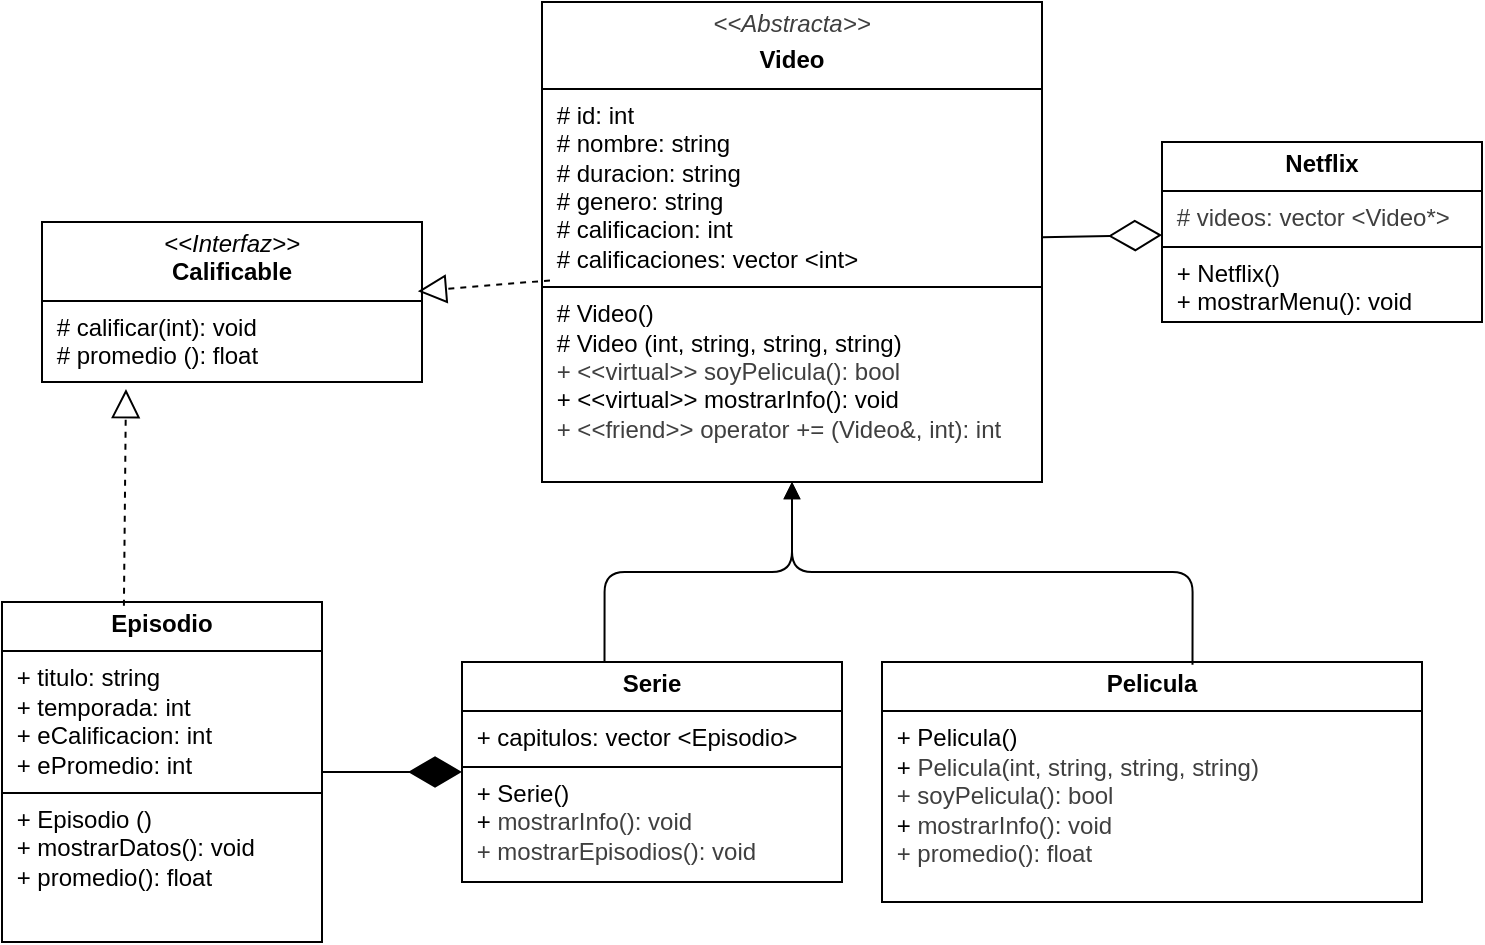 <mxfile>
    <diagram id="hK_icgFYnNFZb84XATj8" name="Page-1">
        <mxGraphModel dx="1048" dy="692" grid="1" gridSize="10" guides="1" tooltips="1" connect="1" arrows="1" fold="1" page="1" pageScale="1" pageWidth="827" pageHeight="1169" math="0" shadow="0">
            <root>
                <mxCell id="0"/>
                <mxCell id="1" parent="0"/>
                <mxCell id="2" value="&lt;p style=&quot;margin:0px;margin-top:4px;text-align:center;&quot;&gt;&lt;i&gt;&amp;lt;&amp;lt;Interfaz&amp;gt;&amp;gt;&lt;/i&gt;&lt;br&gt;&lt;b&gt;Calificable&lt;/b&gt;&lt;/p&gt;&lt;hr size=&quot;1&quot; style=&quot;border-style:solid;&quot;&gt;&lt;p style=&quot;margin:0px;margin-left:4px;&quot;&gt;&amp;nbsp;# calificar(int): void&lt;br&gt;&amp;nbsp;# promedio (): float&lt;/p&gt;" style="verticalAlign=top;align=left;overflow=fill;html=1;whiteSpace=wrap;" parent="1" vertex="1">
                    <mxGeometry x="150" y="150" width="190" height="80" as="geometry"/>
                </mxCell>
                <mxCell id="3" value="&lt;p style=&quot;margin:0px;margin-top:4px;text-align:center;&quot;&gt;&lt;i style=&quot;background-color: transparent; color: rgb(63, 63, 63); scrollbar-color: light-dark(#e2e2e2, #4b4b4b)&lt;br/&gt;&#x9;&#x9;&#x9;&#x9;&#x9;light-dark(#fbfbfb, var(--dark-panel-color));&quot;&gt;&amp;lt;&amp;lt;Abstracta&amp;gt;&amp;gt;&lt;/i&gt;&lt;/p&gt;&lt;p style=&quot;margin:0px;margin-top:4px;text-align:center;&quot;&gt;&lt;b&gt;Video&lt;/b&gt;&lt;/p&gt;&lt;hr size=&quot;1&quot; style=&quot;border-style:solid;&quot;&gt;&lt;p style=&quot;margin:0px;margin-left:4px;&quot;&gt;&amp;nbsp;# id: int&lt;/p&gt;&lt;p style=&quot;margin:0px;margin-left:4px;&quot;&gt;&amp;nbsp;# nombre: string&lt;/p&gt;&lt;p style=&quot;margin:0px;margin-left:4px;&quot;&gt;&amp;nbsp;# duracion: string&lt;/p&gt;&lt;p style=&quot;margin:0px;margin-left:4px;&quot;&gt;&amp;nbsp;# genero: string&lt;/p&gt;&lt;p style=&quot;margin:0px;margin-left:4px;&quot;&gt;&amp;nbsp;# calificacion: int&lt;/p&gt;&lt;p style=&quot;margin:0px;margin-left:4px;&quot;&gt;&amp;nbsp;# calificaciones: vector &amp;lt;int&amp;gt;&lt;/p&gt;&lt;hr size=&quot;1&quot; style=&quot;border-style:solid;&quot;&gt;&lt;p style=&quot;margin:0px;margin-left:4px;&quot;&gt;&amp;nbsp;# Video()&lt;/p&gt;&lt;p style=&quot;margin:0px;margin-left:4px;&quot;&gt;&amp;nbsp;# Video (int, string, string, string)&lt;/p&gt;&lt;p style=&quot;margin:0px;margin-left:4px;&quot;&gt;&lt;span style=&quot;color: rgb(63, 63, 63);&quot;&gt;&amp;nbsp;+ &amp;lt;&amp;lt;virtual&amp;gt;&amp;gt; soyPelicula(): bool&lt;/span&gt;&lt;br&gt;&lt;/p&gt;&lt;p style=&quot;margin:0px;margin-left:4px;&quot;&gt;&amp;nbsp;+ &amp;lt;&amp;lt;virtual&amp;gt;&amp;gt; mostrarInfo(): void&lt;/p&gt;&lt;p style=&quot;margin:0px;margin-left:4px;&quot;&gt;&amp;nbsp;&lt;span style=&quot;color: rgb(63, 63, 63); background-color: transparent;&quot;&gt;+ &amp;lt;&amp;lt;friend&amp;gt;&amp;gt; operator += (Video&amp;amp;, int): int&lt;/span&gt;&lt;/p&gt;" style="verticalAlign=top;align=left;overflow=fill;html=1;whiteSpace=wrap;" parent="1" vertex="1">
                    <mxGeometry x="400" y="40" width="250" height="240" as="geometry"/>
                </mxCell>
                <mxCell id="6" value="&lt;p style=&quot;margin:0px;margin-top:4px;text-align:center;&quot;&gt;&lt;b&gt;Episodio&lt;/b&gt;&lt;/p&gt;&lt;hr size=&quot;1&quot; style=&quot;border-style:solid;&quot;&gt;&lt;p style=&quot;margin:0px;margin-left:4px;&quot;&gt;&amp;nbsp;&lt;span style=&quot;background-color: transparent;&quot;&gt;+ titulo: string&lt;/span&gt;&lt;/p&gt;&lt;p style=&quot;margin:0px;margin-left:4px;&quot;&gt;&lt;span style=&quot;background-color: transparent;&quot;&gt;&amp;nbsp;+ temporada: int&lt;/span&gt;&lt;/p&gt;&lt;p style=&quot;margin:0px;margin-left:4px;&quot;&gt;&amp;nbsp;+ eCalificacion: int&lt;/p&gt;&lt;p style=&quot;margin:0px;margin-left:4px;&quot;&gt;&amp;nbsp;+ ePromedio: int&lt;/p&gt;&lt;hr size=&quot;1&quot; style=&quot;border-style:solid;&quot;&gt;&lt;p style=&quot;margin:0px;margin-left:4px;&quot;&gt;&amp;nbsp;+ Episodio ()&lt;/p&gt;&lt;p style=&quot;margin:0px;margin-left:4px;&quot;&gt;&amp;nbsp;+ mostrarDatos(): void&lt;/p&gt;&lt;p style=&quot;margin:0px;margin-left:4px;&quot;&gt;&amp;nbsp;+ promedio(): float&lt;/p&gt;" style="verticalAlign=top;align=left;overflow=fill;html=1;whiteSpace=wrap;" parent="1" vertex="1">
                    <mxGeometry x="130" y="340" width="160" height="170" as="geometry"/>
                </mxCell>
                <mxCell id="8" value="&lt;p style=&quot;margin:0px;margin-top:4px;text-align:center;&quot;&gt;&lt;b&gt;Serie&lt;/b&gt;&lt;/p&gt;&lt;hr size=&quot;1&quot; style=&quot;border-style:solid;&quot;&gt;&lt;p style=&quot;margin:0px;margin-left:4px;&quot;&gt;&amp;nbsp;+ capitulos: vector &amp;lt;Episodio&amp;gt;&lt;/p&gt;&lt;hr size=&quot;1&quot; style=&quot;border-style:solid;&quot;&gt;&lt;p style=&quot;margin:0px;margin-left:4px;&quot;&gt;&amp;nbsp;+ Serie()&lt;/p&gt;&lt;p style=&quot;margin:0px;margin-left:4px;&quot;&gt;&lt;span style=&quot;background-color: transparent;&quot;&gt;&amp;nbsp;+&amp;nbsp;&lt;/span&gt;&lt;span style=&quot;background-color: transparent; color: rgb(63, 63, 63);&quot;&gt;mostrarInfo(): void&lt;/span&gt;&lt;/p&gt;&lt;p style=&quot;margin:0px;margin-left:4px;&quot;&gt;&lt;span style=&quot;background-color: transparent; color: rgb(63, 63, 63);&quot;&gt;&amp;nbsp;+ mostrarEpisodios(): void&lt;/span&gt;&lt;/p&gt;" style="verticalAlign=top;align=left;overflow=fill;html=1;whiteSpace=wrap;" parent="1" vertex="1">
                    <mxGeometry x="360" y="370" width="190" height="110" as="geometry"/>
                </mxCell>
                <mxCell id="9" value="&lt;p style=&quot;margin:0px;margin-top:4px;text-align:center;&quot;&gt;&lt;b&gt;Pelicula&lt;/b&gt;&lt;/p&gt;&lt;hr size=&quot;1&quot; style=&quot;border-style:solid;&quot;&gt;&lt;p style=&quot;margin:0px;margin-left:4px;&quot;&gt;&lt;/p&gt;&lt;p style=&quot;margin:0px;margin-left:4px;&quot;&gt;&amp;nbsp;+ Pelicula()&lt;/p&gt;&lt;p style=&quot;margin:0px;margin-left:4px;&quot;&gt;&amp;nbsp;+&amp;nbsp;&lt;span style=&quot;color: rgb(63, 63, 63); background-color: transparent;&quot;&gt;Pelicula(&lt;/span&gt;&lt;span style=&quot;color: rgb(63, 63, 63); background-color: transparent;&quot;&gt;int, string, string, string&lt;/span&gt;&lt;span style=&quot;background-color: transparent; color: rgb(63, 63, 63);&quot;&gt;)&lt;/span&gt;&lt;/p&gt;&lt;p style=&quot;margin:0px;margin-left:4px;&quot;&gt;&lt;span style=&quot;background-color: transparent; color: rgb(63, 63, 63);&quot;&gt;&amp;nbsp;+ soyPelicula(): bool&lt;br&gt;&lt;/span&gt;&lt;/p&gt;&lt;p style=&quot;margin:0px;margin-left:4px;&quot;&gt;&amp;nbsp;+&amp;nbsp;&lt;span style=&quot;color: rgb(63, 63, 63); background-color: transparent;&quot;&gt;mostrarInfo(): void&lt;/span&gt;&lt;/p&gt;&lt;p style=&quot;margin:0px;margin-left:4px;&quot;&gt;&lt;span style=&quot;color: rgb(63, 63, 63); background-color: transparent;&quot;&gt;&lt;span style=&quot;color: rgb(63, 63, 63);&quot;&gt;&amp;nbsp;+ promedio(): float&lt;/span&gt;&lt;/span&gt;&lt;/p&gt;&lt;p style=&quot;margin:0px;margin-left:4px;&quot;&gt;&lt;span style=&quot;background-color: transparent; color: rgb(63, 63, 63);&quot;&gt;&lt;/span&gt;&lt;/p&gt;&lt;p style=&quot;scrollbar-color: light-dark(#e2e2e2, #4b4b4b)&lt;br/&gt;&#x9;&#x9;&#x9;&#x9;&#x9;light-dark(#fbfbfb, var(--dark-panel-color)); margin: 0px 0px 0px 4px;&quot;&gt;&lt;span style=&quot;scrollbar-color: light-dark(#e2e2e2, #4b4b4b)&lt;br/&gt;&#x9;&#x9;&#x9;&#x9;&#x9;light-dark(#fbfbfb, var(--dark-panel-color)); color: rgb(63, 63, 63);&quot;&gt;&amp;nbsp;&lt;/span&gt;&lt;/p&gt;" style="verticalAlign=top;align=left;overflow=fill;html=1;whiteSpace=wrap;" parent="1" vertex="1">
                    <mxGeometry x="570" y="370" width="270" height="120" as="geometry"/>
                </mxCell>
                <mxCell id="10" value="" style="endArrow=block;dashed=1;endFill=0;endSize=12;html=1;exitX=0.381;exitY=0.011;exitDx=0;exitDy=0;entryX=0.221;entryY=1.044;entryDx=0;entryDy=0;entryPerimeter=0;exitPerimeter=0;" parent="1" source="6" target="2" edge="1">
                    <mxGeometry width="160" relative="1" as="geometry">
                        <mxPoint x="254" y="410" as="sourcePoint"/>
                        <mxPoint x="250" y="130" as="targetPoint"/>
                    </mxGeometry>
                </mxCell>
                <mxCell id="11" value="" style="endArrow=block;dashed=1;endFill=0;endSize=12;html=1;entryX=0.989;entryY=0.433;entryDx=0;entryDy=0;entryPerimeter=0;exitX=0.016;exitY=0.58;exitDx=0;exitDy=0;exitPerimeter=0;" parent="1" source="3" target="2" edge="1">
                    <mxGeometry width="160" relative="1" as="geometry">
                        <mxPoint x="390" y="270" as="sourcePoint"/>
                        <mxPoint x="470" y="40" as="targetPoint"/>
                        <Array as="points"/>
                    </mxGeometry>
                </mxCell>
                <mxCell id="12" value="" style="endArrow=diamondThin;endFill=1;endSize=24;html=1;exitX=1;exitY=0.5;exitDx=0;exitDy=0;entryX=0;entryY=0.5;entryDx=0;entryDy=0;" parent="1" source="6" target="8" edge="1">
                    <mxGeometry width="160" relative="1" as="geometry">
                        <mxPoint x="280" y="280" as="sourcePoint"/>
                        <mxPoint x="440" y="280" as="targetPoint"/>
                        <Array as="points"/>
                    </mxGeometry>
                </mxCell>
                <mxCell id="13" value="" style="endArrow=block;endFill=1;html=1;edgeStyle=orthogonalEdgeStyle;align=left;verticalAlign=top;exitX=0.375;exitY=0;exitDx=0;exitDy=0;exitPerimeter=0;" parent="1" source="8" target="3" edge="1">
                    <mxGeometry x="-1" relative="1" as="geometry">
                        <mxPoint x="310" y="280" as="sourcePoint"/>
                        <mxPoint x="470" y="280" as="targetPoint"/>
                    </mxGeometry>
                </mxCell>
                <mxCell id="15" value="" style="endArrow=block;endFill=1;html=1;edgeStyle=orthogonalEdgeStyle;align=left;verticalAlign=top;exitX=0.575;exitY=0.011;exitDx=0;exitDy=0;exitPerimeter=0;entryX=0.5;entryY=1;entryDx=0;entryDy=0;" parent="1" source="9" target="3" edge="1">
                    <mxGeometry x="-1" relative="1" as="geometry">
                        <mxPoint x="420" y="300" as="sourcePoint"/>
                        <mxPoint x="480" y="240" as="targetPoint"/>
                    </mxGeometry>
                </mxCell>
                <mxCell id="16" value="&lt;p style=&quot;margin:0px;margin-top:4px;text-align:center;&quot;&gt;&lt;b&gt;Netflix&lt;/b&gt;&lt;/p&gt;&lt;hr size=&quot;1&quot; style=&quot;border-style:solid;&quot;&gt;&lt;p style=&quot;margin:0px;margin-left:4px;&quot;&gt;&lt;span style=&quot;color: rgb(63, 63, 63);&quot;&gt;&amp;nbsp;# videos: vector &amp;lt;Video*&amp;gt;&lt;/span&gt;&lt;br&gt;&lt;/p&gt;&lt;hr size=&quot;1&quot; style=&quot;border-style:solid;&quot;&gt;&lt;p style=&quot;margin:0px;margin-left:4px;&quot;&gt;&amp;nbsp;+ Netflix()&lt;/p&gt;&lt;p style=&quot;margin:0px;margin-left:4px;&quot;&gt;&amp;nbsp;+ mostrarMenu(): void&lt;/p&gt;" style="verticalAlign=top;align=left;overflow=fill;html=1;whiteSpace=wrap;" parent="1" vertex="1">
                    <mxGeometry x="710" y="110" width="160" height="90" as="geometry"/>
                </mxCell>
                <mxCell id="18" value="" style="endArrow=diamondThin;endFill=0;endSize=24;html=1;" parent="1" source="3" target="16" edge="1">
                    <mxGeometry width="160" relative="1" as="geometry">
                        <mxPoint x="590" y="270" as="sourcePoint"/>
                        <mxPoint x="750" y="270" as="targetPoint"/>
                    </mxGeometry>
                </mxCell>
            </root>
        </mxGraphModel>
    </diagram>
</mxfile>